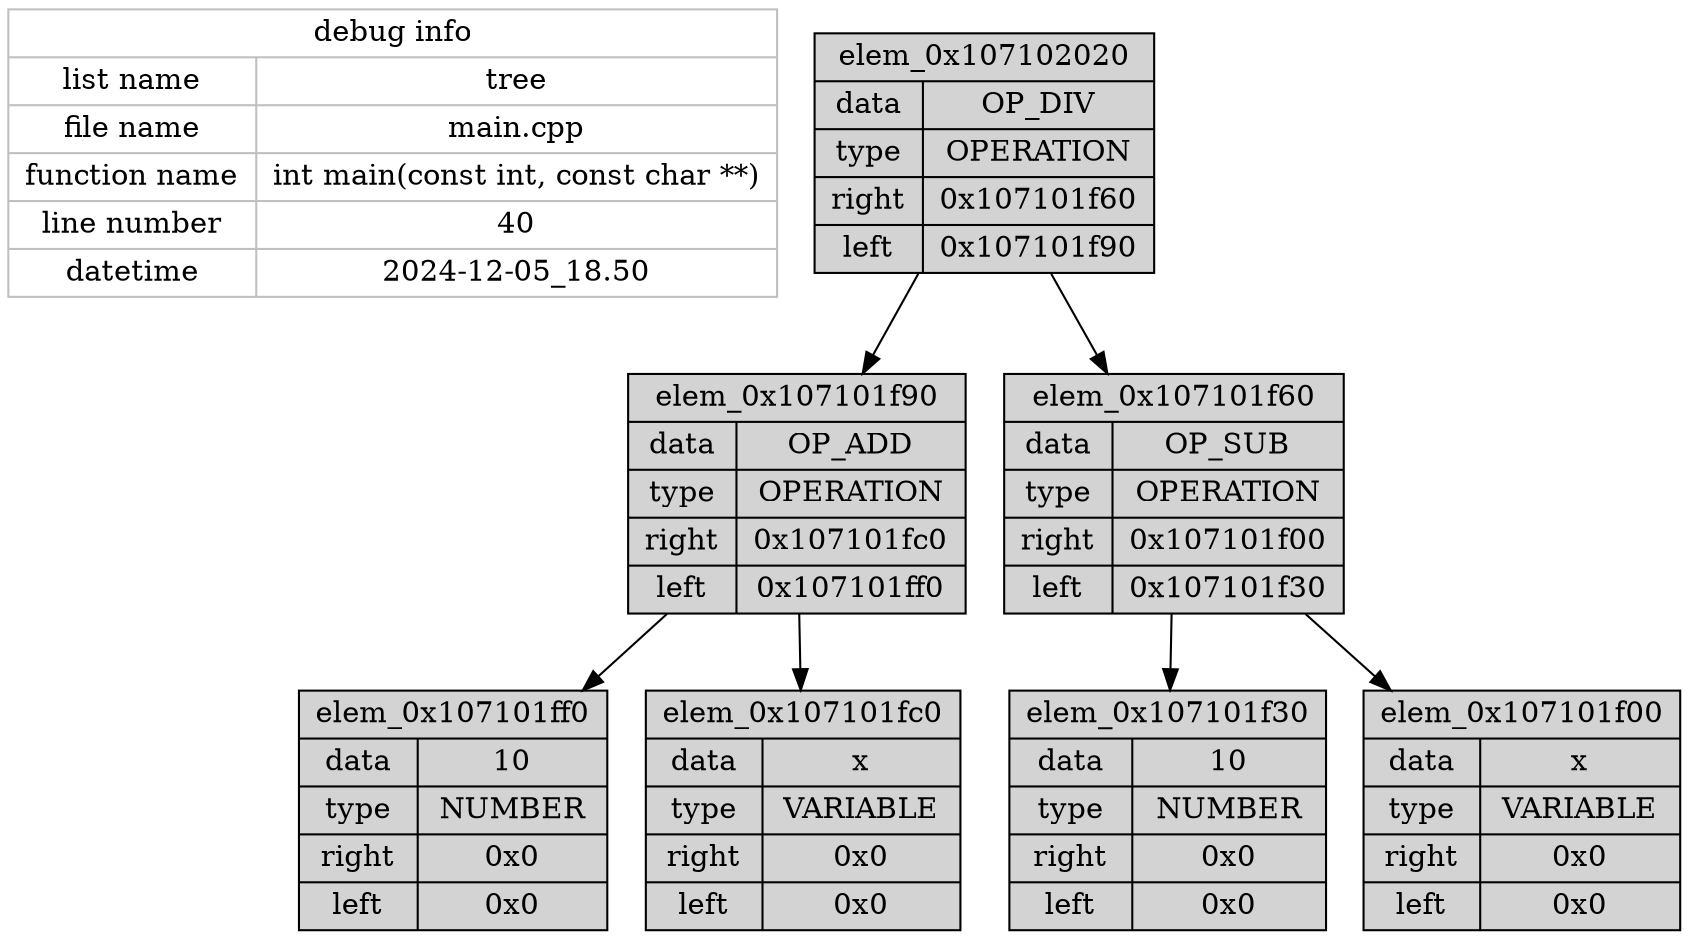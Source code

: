 digraph G {
debug_info [
shape=record,
label="{debug info | { {list name | file name | function name | line number | datetime} | {tree | main.cpp | int main(const int, const char **) | 40 | 2024-12-05_18.50} }}",
fillcolor=white,
color=grey,
style="filled",
];
elem_0x107102020 [
  shape=record,
  label="{elem_0x107102020  | { {data | type | right | left} | {OP_DIV | OPERATION | 0x107101f60 | 0x107101f90} } }",
  fillcolor=lightgrey,
  color=black,
  style="filled"
];
elem_0x107101f90 [
  shape=record,
  label="{elem_0x107101f90  | { {data | type | right | left} | {OP_ADD | OPERATION | 0x107101fc0 | 0x107101ff0} } }",
  fillcolor=lightgrey,
  color=black,
  style="filled"
];
elem_0x107101ff0 [
  shape=record,
  label="{elem_0x107101ff0  | { {data | type | right | left} | {10 | NUMBER | 0x0 | 0x0} } }",
  fillcolor=lightgrey,
  color=black,
  style="filled"
];

elem_0x107101fc0 [
  shape=record,
  label="{elem_0x107101fc0  | { {data | type | right | left} | {x | VARIABLE | 0x0 | 0x0} } }",
  fillcolor=lightgrey,
  color=black,
  style="filled"
];

elem_0x107101f90 -> elem_0x107101ff0;
elem_0x107101f90 -> elem_0x107101fc0;

elem_0x107101f60 [
  shape=record,
  label="{elem_0x107101f60  | { {data | type | right | left} | {OP_SUB | OPERATION | 0x107101f00 | 0x107101f30} } }",
  fillcolor=lightgrey,
  color=black,
  style="filled"
];
elem_0x107101f30 [
  shape=record,
  label="{elem_0x107101f30  | { {data | type | right | left} | {10 | NUMBER | 0x0 | 0x0} } }",
  fillcolor=lightgrey,
  color=black,
  style="filled"
];

elem_0x107101f00 [
  shape=record,
  label="{elem_0x107101f00  | { {data | type | right | left} | {x | VARIABLE | 0x0 | 0x0} } }",
  fillcolor=lightgrey,
  color=black,
  style="filled"
];

elem_0x107101f60 -> elem_0x107101f30;
elem_0x107101f60 -> elem_0x107101f00;

elem_0x107102020 -> elem_0x107101f90;
elem_0x107102020 -> elem_0x107101f60;

}
